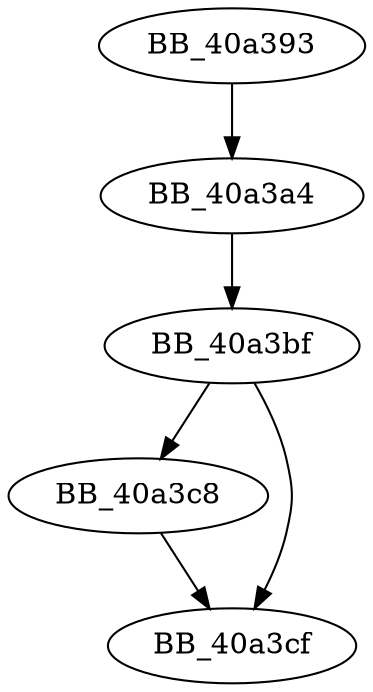 DiGraph ___crtGetStringTypeA{
BB_40a393->BB_40a3a4
BB_40a3a4->BB_40a3bf
BB_40a3bf->BB_40a3c8
BB_40a3bf->BB_40a3cf
BB_40a3c8->BB_40a3cf
}
